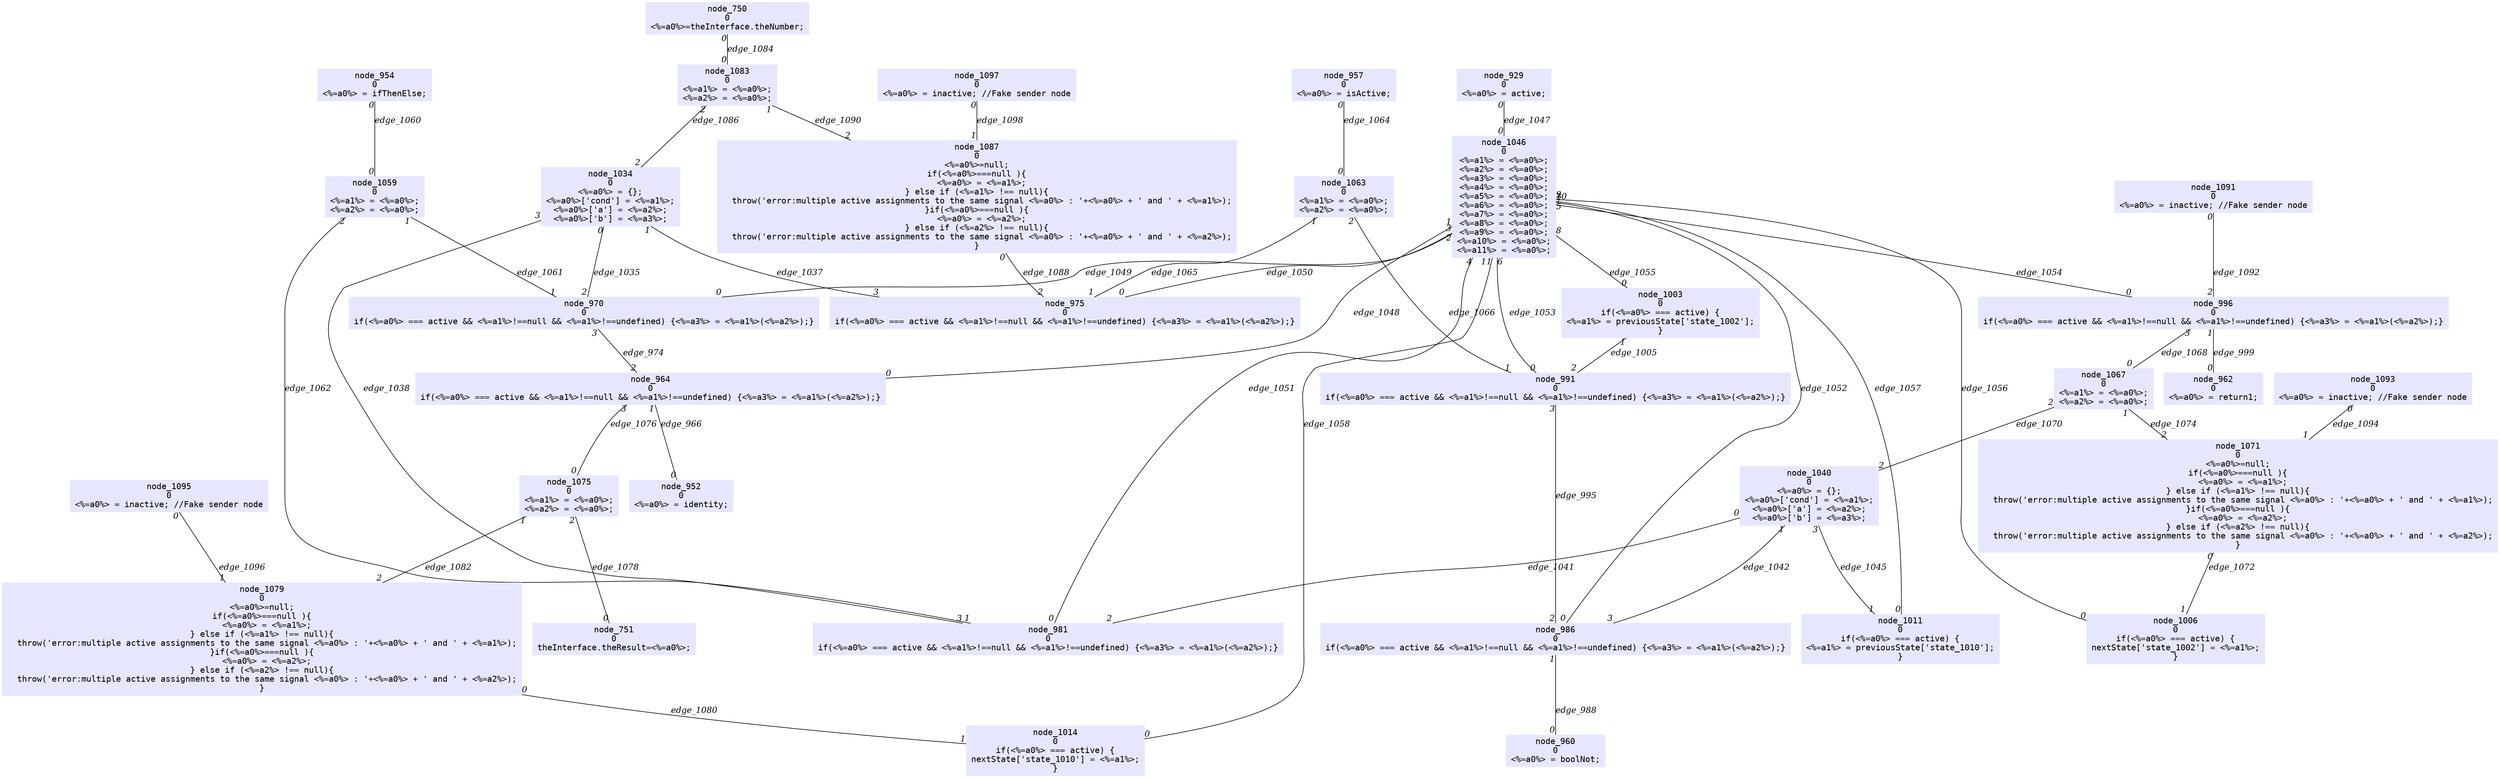 digraph g{node_750 [shape=box, style=filled, color="0.66 0.1 1.0", fontname="Courier", label="node_750
0
<%=a0%>=theInterface.theNumber;
" ]
node_751 [shape=box, style=filled, color="0.66 0.1 1.0", fontname="Courier", label="node_751
0
theInterface.theResult=<%=a0%>;
" ]
node_929 [shape=box, style=filled, color="0.66 0.1 1.0", fontname="Courier", label="node_929
0
<%=a0%> = active;
" ]
node_952 [shape=box, style=filled, color="0.66 0.1 1.0", fontname="Courier", label="node_952
0
<%=a0%> = identity;
" ]
node_954 [shape=box, style=filled, color="0.66 0.1 1.0", fontname="Courier", label="node_954
0
<%=a0%> = ifThenElse;
" ]
node_957 [shape=box, style=filled, color="0.66 0.1 1.0", fontname="Courier", label="node_957
0
<%=a0%> = isActive;
" ]
node_960 [shape=box, style=filled, color="0.66 0.1 1.0", fontname="Courier", label="node_960
0
<%=a0%> = boolNot;
" ]
node_962 [shape=box, style=filled, color="0.66 0.1 1.0", fontname="Courier", label="node_962
0
<%=a0%> = return1;
" ]
node_964 [shape=box, style=filled, color="0.66 0.1 1.0", fontname="Courier", label="node_964
0
if(<%=a0%> === active && <%=a1%>!==null && <%=a1%>!==undefined) {<%=a3%> = <%=a1%>(<%=a2%>);}
" ]
node_970 [shape=box, style=filled, color="0.66 0.1 1.0", fontname="Courier", label="node_970
0
if(<%=a0%> === active && <%=a1%>!==null && <%=a1%>!==undefined) {<%=a3%> = <%=a1%>(<%=a2%>);}
" ]
node_975 [shape=box, style=filled, color="0.66 0.1 1.0", fontname="Courier", label="node_975
0
if(<%=a0%> === active && <%=a1%>!==null && <%=a1%>!==undefined) {<%=a3%> = <%=a1%>(<%=a2%>);}
" ]
node_981 [shape=box, style=filled, color="0.66 0.1 1.0", fontname="Courier", label="node_981
0
if(<%=a0%> === active && <%=a1%>!==null && <%=a1%>!==undefined) {<%=a3%> = <%=a1%>(<%=a2%>);}
" ]
node_986 [shape=box, style=filled, color="0.66 0.1 1.0", fontname="Courier", label="node_986
0
if(<%=a0%> === active && <%=a1%>!==null && <%=a1%>!==undefined) {<%=a3%> = <%=a1%>(<%=a2%>);}
" ]
node_991 [shape=box, style=filled, color="0.66 0.1 1.0", fontname="Courier", label="node_991
0
if(<%=a0%> === active && <%=a1%>!==null && <%=a1%>!==undefined) {<%=a3%> = <%=a1%>(<%=a2%>);}
" ]
node_996 [shape=box, style=filled, color="0.66 0.1 1.0", fontname="Courier", label="node_996
0
if(<%=a0%> === active && <%=a1%>!==null && <%=a1%>!==undefined) {<%=a3%> = <%=a1%>(<%=a2%>);}
" ]
node_1003 [shape=box, style=filled, color="0.66 0.1 1.0", fontname="Courier", label="node_1003
0
if(<%=a0%> === active) {
<%=a1%> = previousState['state_1002'];
}
" ]
node_1006 [shape=box, style=filled, color="0.66 0.1 1.0", fontname="Courier", label="node_1006
0
if(<%=a0%> === active) {
nextState['state_1002'] = <%=a1%>;
}
" ]
node_1011 [shape=box, style=filled, color="0.66 0.1 1.0", fontname="Courier", label="node_1011
0
if(<%=a0%> === active) {
<%=a1%> = previousState['state_1010'];
}
" ]
node_1014 [shape=box, style=filled, color="0.66 0.1 1.0", fontname="Courier", label="node_1014
0
if(<%=a0%> === active) {
nextState['state_1010'] = <%=a1%>;
}
" ]
node_1034 [shape=box, style=filled, color="0.66 0.1 1.0", fontname="Courier", label="node_1034
0
<%=a0%> = {};
<%=a0%>['cond'] = <%=a1%>;
<%=a0%>['a'] = <%=a2%>;
<%=a0%>['b'] = <%=a3%>;
" ]
node_1040 [shape=box, style=filled, color="0.66 0.1 1.0", fontname="Courier", label="node_1040
0
<%=a0%> = {};
<%=a0%>['cond'] = <%=a1%>;
<%=a0%>['a'] = <%=a2%>;
<%=a0%>['b'] = <%=a3%>;
" ]
node_1046 [shape=box, style=filled, color="0.66 0.1 1.0", fontname="Courier", label="node_1046
0
<%=a1%> = <%=a0%>;
<%=a2%> = <%=a0%>;
<%=a3%> = <%=a0%>;
<%=a4%> = <%=a0%>;
<%=a5%> = <%=a0%>;
<%=a6%> = <%=a0%>;
<%=a7%> = <%=a0%>;
<%=a8%> = <%=a0%>;
<%=a9%> = <%=a0%>;
<%=a10%> = <%=a0%>;
<%=a11%> = <%=a0%>;
" ]
node_1059 [shape=box, style=filled, color="0.66 0.1 1.0", fontname="Courier", label="node_1059
0
<%=a1%> = <%=a0%>;
<%=a2%> = <%=a0%>;
" ]
node_1063 [shape=box, style=filled, color="0.66 0.1 1.0", fontname="Courier", label="node_1063
0
<%=a1%> = <%=a0%>;
<%=a2%> = <%=a0%>;
" ]
node_1067 [shape=box, style=filled, color="0.66 0.1 1.0", fontname="Courier", label="node_1067
0
<%=a1%> = <%=a0%>;
<%=a2%> = <%=a0%>;
" ]
node_1071 [shape=box, style=filled, color="0.66 0.1 1.0", fontname="Courier", label="node_1071
0
<%=a0%>=null;
if(<%=a0%>===null ){
  <%=a0%> = <%=a1%>;
} else if (<%=a1%> !== null){
  throw('error:multiple active assignments to the same signal <%=a0%> : '+<%=a0%> + ' and ' + <%=a1%>);
}if(<%=a0%>===null ){
  <%=a0%> = <%=a2%>;
} else if (<%=a2%> !== null){
  throw('error:multiple active assignments to the same signal <%=a0%> : '+<%=a0%> + ' and ' + <%=a2%>);
}" ]
node_1075 [shape=box, style=filled, color="0.66 0.1 1.0", fontname="Courier", label="node_1075
0
<%=a1%> = <%=a0%>;
<%=a2%> = <%=a0%>;
" ]
node_1079 [shape=box, style=filled, color="0.66 0.1 1.0", fontname="Courier", label="node_1079
0
<%=a0%>=null;
if(<%=a0%>===null ){
  <%=a0%> = <%=a1%>;
} else if (<%=a1%> !== null){
  throw('error:multiple active assignments to the same signal <%=a0%> : '+<%=a0%> + ' and ' + <%=a1%>);
}if(<%=a0%>===null ){
  <%=a0%> = <%=a2%>;
} else if (<%=a2%> !== null){
  throw('error:multiple active assignments to the same signal <%=a0%> : '+<%=a0%> + ' and ' + <%=a2%>);
}" ]
node_1083 [shape=box, style=filled, color="0.66 0.1 1.0", fontname="Courier", label="node_1083
0
<%=a1%> = <%=a0%>;
<%=a2%> = <%=a0%>;
" ]
node_1087 [shape=box, style=filled, color="0.66 0.1 1.0", fontname="Courier", label="node_1087
0
<%=a0%>=null;
if(<%=a0%>===null ){
  <%=a0%> = <%=a1%>;
} else if (<%=a1%> !== null){
  throw('error:multiple active assignments to the same signal <%=a0%> : '+<%=a0%> + ' and ' + <%=a1%>);
}if(<%=a0%>===null ){
  <%=a0%> = <%=a2%>;
} else if (<%=a2%> !== null){
  throw('error:multiple active assignments to the same signal <%=a0%> : '+<%=a0%> + ' and ' + <%=a2%>);
}" ]
node_1091 [shape=box, style=filled, color="0.66 0.1 1.0", fontname="Courier", label="node_1091
0
<%=a0%> = inactive; //Fake sender node
" ]
node_1093 [shape=box, style=filled, color="0.66 0.1 1.0", fontname="Courier", label="node_1093
0
<%=a0%> = inactive; //Fake sender node
" ]
node_1095 [shape=box, style=filled, color="0.66 0.1 1.0", fontname="Courier", label="node_1095
0
<%=a0%> = inactive; //Fake sender node
" ]
node_1097 [shape=box, style=filled, color="0.66 0.1 1.0", fontname="Courier", label="node_1097
0
<%=a0%> = inactive; //Fake sender node
" ]
node_964 -> node_952 [dir=none, arrowHead=none, fontname="Times-Italic", label="edge_966",  headlabel="0", taillabel="1" ]
node_970 -> node_964 [dir=none, arrowHead=none, fontname="Times-Italic", label="edge_974",  headlabel="2", taillabel="3" ]
node_986 -> node_960 [dir=none, arrowHead=none, fontname="Times-Italic", label="edge_988",  headlabel="0", taillabel="1" ]
node_991 -> node_986 [dir=none, arrowHead=none, fontname="Times-Italic", label="edge_995",  headlabel="2", taillabel="3" ]
node_996 -> node_962 [dir=none, arrowHead=none, fontname="Times-Italic", label="edge_999",  headlabel="0", taillabel="1" ]
node_1003 -> node_991 [dir=none, arrowHead=none, fontname="Times-Italic", label="edge_1005",  headlabel="2", taillabel="1" ]
node_1034 -> node_970 [dir=none, arrowHead=none, fontname="Times-Italic", label="edge_1035",  headlabel="2", taillabel="0" ]
node_1034 -> node_975 [dir=none, arrowHead=none, fontname="Times-Italic", label="edge_1037",  headlabel="3", taillabel="1" ]
node_1034 -> node_981 [dir=none, arrowHead=none, fontname="Times-Italic", label="edge_1038",  headlabel="3", taillabel="3" ]
node_1040 -> node_981 [dir=none, arrowHead=none, fontname="Times-Italic", label="edge_1041",  headlabel="2", taillabel="0" ]
node_1040 -> node_986 [dir=none, arrowHead=none, fontname="Times-Italic", label="edge_1042",  headlabel="3", taillabel="1" ]
node_1040 -> node_1011 [dir=none, arrowHead=none, fontname="Times-Italic", label="edge_1045",  headlabel="1", taillabel="3" ]
node_929 -> node_1046 [dir=none, arrowHead=none, fontname="Times-Italic", label="edge_1047",  headlabel="0", taillabel="0" ]
node_1046 -> node_964 [dir=none, arrowHead=none, fontname="Times-Italic", label="edge_1048",  headlabel="0", taillabel="1" ]
node_1046 -> node_970 [dir=none, arrowHead=none, fontname="Times-Italic", label="edge_1049",  headlabel="0", taillabel="2" ]
node_1046 -> node_975 [dir=none, arrowHead=none, fontname="Times-Italic", label="edge_1050",  headlabel="0", taillabel="3" ]
node_1046 -> node_981 [dir=none, arrowHead=none, fontname="Times-Italic", label="edge_1051",  headlabel="0", taillabel="4" ]
node_1046 -> node_986 [dir=none, arrowHead=none, fontname="Times-Italic", label="edge_1052",  headlabel="0", taillabel="5" ]
node_1046 -> node_991 [dir=none, arrowHead=none, fontname="Times-Italic", label="edge_1053",  headlabel="0", taillabel="6" ]
node_1046 -> node_996 [dir=none, arrowHead=none, fontname="Times-Italic", label="edge_1054",  headlabel="0", taillabel="7" ]
node_1046 -> node_1003 [dir=none, arrowHead=none, fontname="Times-Italic", label="edge_1055",  headlabel="0", taillabel="8" ]
node_1046 -> node_1006 [dir=none, arrowHead=none, fontname="Times-Italic", label="edge_1056",  headlabel="0", taillabel="9" ]
node_1046 -> node_1011 [dir=none, arrowHead=none, fontname="Times-Italic", label="edge_1057",  headlabel="0", taillabel="10" ]
node_1046 -> node_1014 [dir=none, arrowHead=none, fontname="Times-Italic", label="edge_1058",  headlabel="0", taillabel="11" ]
node_954 -> node_1059 [dir=none, arrowHead=none, fontname="Times-Italic", label="edge_1060",  headlabel="0", taillabel="0" ]
node_1059 -> node_970 [dir=none, arrowHead=none, fontname="Times-Italic", label="edge_1061",  headlabel="1", taillabel="1" ]
node_1059 -> node_981 [dir=none, arrowHead=none, fontname="Times-Italic", label="edge_1062",  headlabel="1", taillabel="2" ]
node_957 -> node_1063 [dir=none, arrowHead=none, fontname="Times-Italic", label="edge_1064",  headlabel="0", taillabel="0" ]
node_1063 -> node_975 [dir=none, arrowHead=none, fontname="Times-Italic", label="edge_1065",  headlabel="1", taillabel="1" ]
node_1063 -> node_991 [dir=none, arrowHead=none, fontname="Times-Italic", label="edge_1066",  headlabel="1", taillabel="2" ]
node_996 -> node_1067 [dir=none, arrowHead=none, fontname="Times-Italic", label="edge_1068",  headlabel="0", taillabel="3" ]
node_1067 -> node_1040 [dir=none, arrowHead=none, fontname="Times-Italic", label="edge_1070",  headlabel="2", taillabel="2" ]
node_1071 -> node_1006 [dir=none, arrowHead=none, fontname="Times-Italic", label="edge_1072",  headlabel="1", taillabel="0" ]
node_1067 -> node_1071 [dir=none, arrowHead=none, fontname="Times-Italic", label="edge_1074",  headlabel="2", taillabel="1" ]
node_964 -> node_1075 [dir=none, arrowHead=none, fontname="Times-Italic", label="edge_1076",  headlabel="0", taillabel="3" ]
node_1075 -> node_751 [dir=none, arrowHead=none, fontname="Times-Italic", label="edge_1078",  headlabel="0", taillabel="2" ]
node_1079 -> node_1014 [dir=none, arrowHead=none, fontname="Times-Italic", label="edge_1080",  headlabel="1", taillabel="0" ]
node_1075 -> node_1079 [dir=none, arrowHead=none, fontname="Times-Italic", label="edge_1082",  headlabel="2", taillabel="1" ]
node_750 -> node_1083 [dir=none, arrowHead=none, fontname="Times-Italic", label="edge_1084",  headlabel="0", taillabel="0" ]
node_1083 -> node_1034 [dir=none, arrowHead=none, fontname="Times-Italic", label="edge_1086",  headlabel="2", taillabel="2" ]
node_1087 -> node_975 [dir=none, arrowHead=none, fontname="Times-Italic", label="edge_1088",  headlabel="2", taillabel="0" ]
node_1083 -> node_1087 [dir=none, arrowHead=none, fontname="Times-Italic", label="edge_1090",  headlabel="2", taillabel="1" ]
node_1091 -> node_996 [dir=none, arrowHead=none, fontname="Times-Italic", label="edge_1092",  headlabel="2", taillabel="0" ]
node_1093 -> node_1071 [dir=none, arrowHead=none, fontname="Times-Italic", label="edge_1094",  headlabel="1", taillabel="0" ]
node_1095 -> node_1079 [dir=none, arrowHead=none, fontname="Times-Italic", label="edge_1096",  headlabel="1", taillabel="0" ]
node_1097 -> node_1087 [dir=none, arrowHead=none, fontname="Times-Italic", label="edge_1098",  headlabel="1", taillabel="0" ]
}